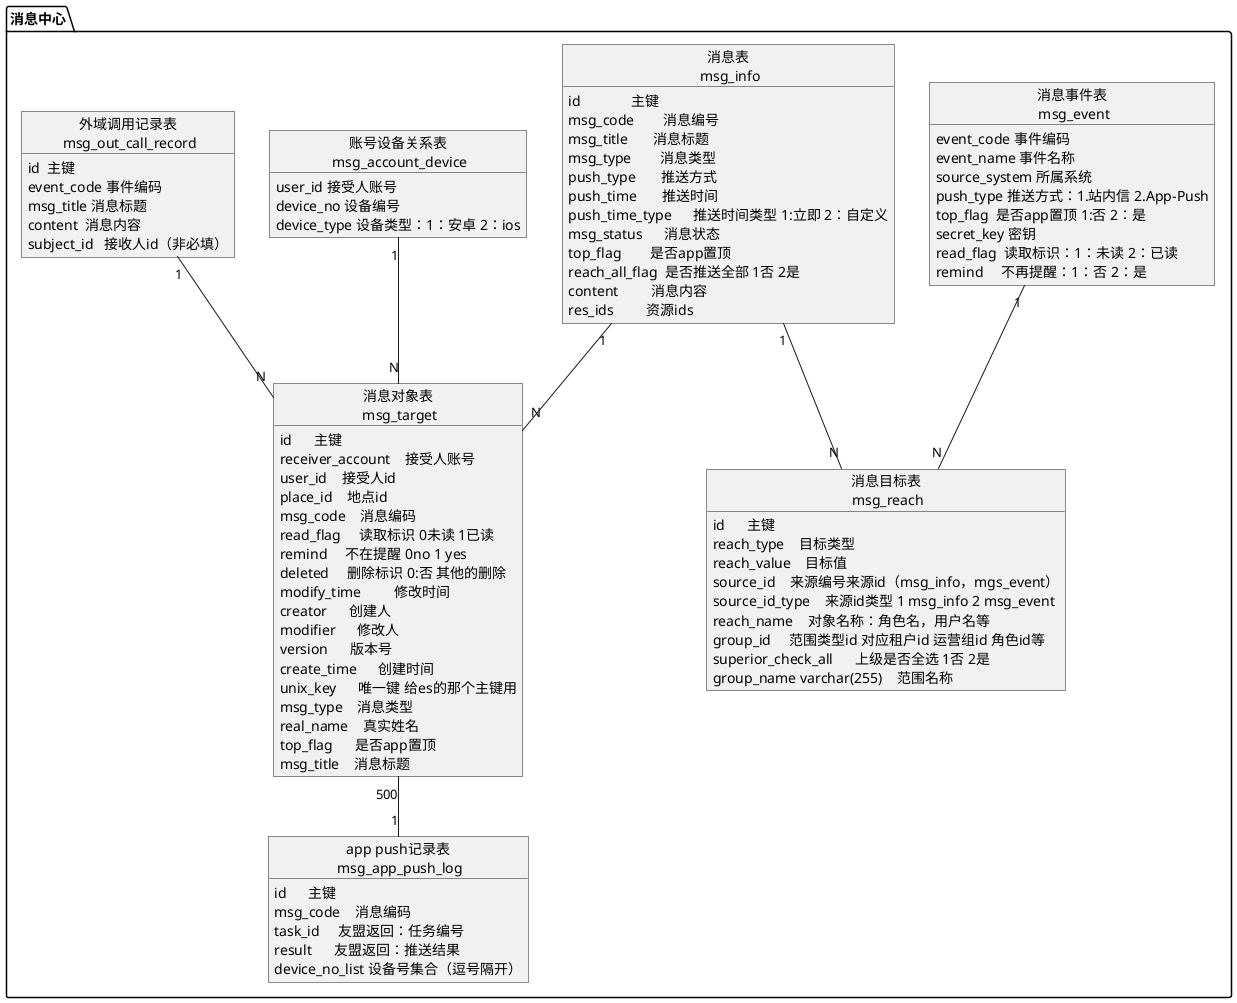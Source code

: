 @startuml
'hide members
package 消息中心{

    object "消息表\n msg_info" as msg_info
    object "消息事件表\n msg_event" as msg_event
    object "消息对象表\n msg_target" as msg_target
    object "消息目标表\n msg_reach" as msg_reach
    object "账号设备关系表\n msg_account_device" as msg_account_device
    object "app push记录表\n msg_app_push_log" as msg_app_push_log
    object "外域调用记录表\n msg_out_call_record" as msg_out_call_record


    msg_info "1" -- "N" msg_reach
    msg_event "1" -- "N" msg_reach
    msg_info "1" -- "N" msg_target
    msg_account_device "1" -- "N" msg_target
    msg_target "500" -- "1" msg_app_push_log
    msg_out_call_record "1" -- "N"  msg_target
}


object msg_out_call_record{
id  主键
event_code 事件编码
msg_title 消息标题
content  消息内容
subject_id   接收人id（非必填）

}

object msg_info{
id              主键
msg_code        消息编号
msg_title       消息标题
msg_type        消息类型
push_type       推送方式
push_time       推送时间
push_time_type      推送时间类型 1:立即 2：自定义
msg_status      消息状态
top_flag        是否app置顶
reach_all_flag  是否推送全部 1否 2是
content         消息内容
res_ids         资源ids
}

object msg_event{
    event_code 事件编码
	event_name 事件名称
    source_system 所属系统
    push_type 推送方式：1.站内信 2.App-Push
    top_flag  是否app置顶 1:否 2：是
    secret_key 密钥
    read_flag  读取标识：1：未读 2：已读
    remind     不再提醒：1：否 2：是
}

object msg_target{
 id      主键
 receiver_account    接受人账号
 user_id    接受人id
 place_id    地点id
 msg_code    消息编码
 read_flag     读取标识 0未读 1已读
 remind     不在提醒 0no 1 yes
 deleted     删除标识 0:否 其他的删除
 modify_time         修改时间
 creator      创建人
 modifier      修改人
 version      版本号
 create_time      创建时间
 unix_key      唯一键 给es的那个主键用
 msg_type    消息类型
 real_name    真实姓名
 top_flag      是否app置顶
 msg_title    消息标题
}

object msg_account_device{
    user_id 接受人账号
    device_no 设备编号
    device_type 设备类型：1：安卓 2：ios
}

object msg_reach{
    id      主键
    reach_type    目标类型
    reach_value    目标值
    source_id    来源编号来源id（msg_info，mgs_event）
    source_id_type    来源id类型 1 msg_info 2 msg_event
    reach_name    对象名称：角色名，用户名等
    group_id     范围类型id 对应租户id 运营组id 角色id等
    superior_check_all      上级是否全选 1否 2是
    group_name varchar(255)    范围名称
}

object msg_app_push_log {
    id      主键
    msg_code    消息编码
    task_id     友盟返回：任务编号
    result      友盟返回：推送结果
    device_no_list 设备号集合（逗号隔开）
}

@enduml
